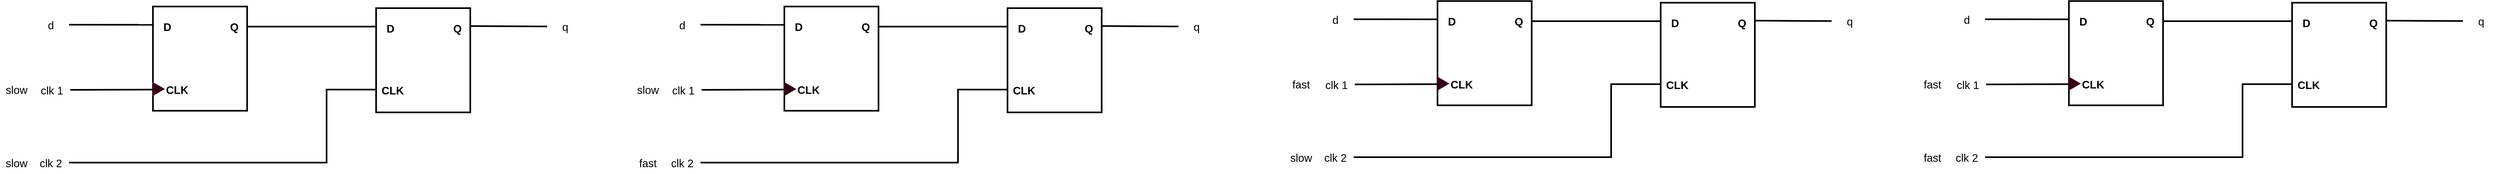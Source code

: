 <mxfile version="28.1.2">
  <diagram name="Page-1" id="pZ4C0FNI7BuHij9BLQkB">
    <mxGraphModel dx="1026" dy="610" grid="0" gridSize="10" guides="1" tooltips="1" connect="1" arrows="1" fold="1" page="1" pageScale="1" pageWidth="850" pageHeight="1100" math="0" shadow="0">
      <root>
        <mxCell id="0" />
        <mxCell id="1" parent="0" />
        <mxCell id="7MzC1vMGb-zY3rzy9tlx-23" value="" style="group" parent="1" vertex="1" connectable="0">
          <mxGeometry x="40" y="120" width="1072" height="307.5" as="geometry" />
        </mxCell>
        <mxCell id="7MzC1vMGb-zY3rzy9tlx-2" style="rounded=0;orthogonalLoop=1;jettySize=auto;html=1;exitX=1;exitY=0.5;exitDx=0;exitDy=0;endArrow=none;endFill=0;strokeWidth=3;entryX=0;entryY=0.5;entryDx=0;entryDy=0;" parent="7MzC1vMGb-zY3rzy9tlx-23" source="7MzC1vMGb-zY3rzy9tlx-3" edge="1">
          <mxGeometry relative="1" as="geometry">
            <mxPoint x="280" y="153" as="targetPoint" />
          </mxGeometry>
        </mxCell>
        <mxCell id="7MzC1vMGb-zY3rzy9tlx-3" value="clk 1" style="rounded=0;whiteSpace=wrap;html=1;strokeColor=none;fontSize=20;" parent="7MzC1vMGb-zY3rzy9tlx-23" vertex="1">
          <mxGeometry x="62" y="136" width="67" height="35" as="geometry" />
        </mxCell>
        <mxCell id="7MzC1vMGb-zY3rzy9tlx-4" style="rounded=0;orthogonalLoop=1;jettySize=auto;html=1;exitX=1;exitY=0.5;exitDx=0;exitDy=0;endArrow=none;endFill=0;strokeWidth=3;entryX=0.005;entryY=0.17;entryDx=0;entryDy=0;entryPerimeter=0;" parent="7MzC1vMGb-zY3rzy9tlx-23" source="7MzC1vMGb-zY3rzy9tlx-5" edge="1">
          <mxGeometry relative="1" as="geometry">
            <mxPoint x="292.865" y="33.64" as="targetPoint" />
          </mxGeometry>
        </mxCell>
        <mxCell id="7MzC1vMGb-zY3rzy9tlx-5" value="d" style="rounded=0;whiteSpace=wrap;html=1;strokeColor=none;fontSize=20;" parent="7MzC1vMGb-zY3rzy9tlx-23" vertex="1">
          <mxGeometry x="60" y="16" width="67" height="35" as="geometry" />
        </mxCell>
        <mxCell id="7MzC1vMGb-zY3rzy9tlx-6" style="rounded=0;orthogonalLoop=1;jettySize=auto;html=1;endArrow=none;endFill=0;strokeWidth=3;" parent="7MzC1vMGb-zY3rzy9tlx-23" edge="1">
          <mxGeometry relative="1" as="geometry">
            <mxPoint x="455" y="37" as="sourcePoint" />
            <mxPoint x="692" y="37" as="targetPoint" />
          </mxGeometry>
        </mxCell>
        <mxCell id="7MzC1vMGb-zY3rzy9tlx-7" value="" style="rounded=0;orthogonalLoop=1;jettySize=auto;html=1;strokeWidth=3;endArrow=none;endFill=0;" parent="7MzC1vMGb-zY3rzy9tlx-23" source="7MzC1vMGb-zY3rzy9tlx-8" edge="1">
          <mxGeometry relative="1" as="geometry">
            <mxPoint x="864" y="36" as="targetPoint" />
          </mxGeometry>
        </mxCell>
        <mxCell id="7MzC1vMGb-zY3rzy9tlx-8" value="q" style="rounded=0;whiteSpace=wrap;html=1;strokeColor=none;fontSize=20;" parent="7MzC1vMGb-zY3rzy9tlx-23" vertex="1">
          <mxGeometry x="1005" y="19.5" width="67" height="35" as="geometry" />
        </mxCell>
        <mxCell id="7MzC1vMGb-zY3rzy9tlx-9" value="" style="rounded=0;whiteSpace=wrap;html=1;strokeWidth=3;fontSize=20;container=0;fontStyle=1" parent="7MzC1vMGb-zY3rzy9tlx-23" vertex="1">
          <mxGeometry x="281" width="173" height="192" as="geometry" />
        </mxCell>
        <mxCell id="7MzC1vMGb-zY3rzy9tlx-10" value="D" style="text;html=1;align=center;verticalAlign=middle;resizable=0;points=[];autosize=1;strokeColor=none;fillColor=none;strokeWidth=3;fontSize=20;container=0;fontStyle=1" parent="7MzC1vMGb-zY3rzy9tlx-23" vertex="1">
          <mxGeometry x="290" y="18" width="33" height="37" as="geometry" />
        </mxCell>
        <mxCell id="7MzC1vMGb-zY3rzy9tlx-11" value="CLK" style="text;html=1;align=center;verticalAlign=middle;resizable=0;points=[];autosize=1;strokeColor=none;fillColor=none;strokeWidth=3;fontSize=20;container=0;fontStyle=1" parent="7MzC1vMGb-zY3rzy9tlx-23" vertex="1">
          <mxGeometry x="296" y="134" width="58" height="37" as="geometry" />
        </mxCell>
        <mxCell id="7MzC1vMGb-zY3rzy9tlx-12" value="Q" style="text;html=1;align=center;verticalAlign=middle;resizable=0;points=[];autosize=1;strokeColor=none;fillColor=none;strokeWidth=3;fontSize=20;container=0;fontStyle=1" parent="7MzC1vMGb-zY3rzy9tlx-23" vertex="1">
          <mxGeometry x="412" y="18" width="35" height="37" as="geometry" />
        </mxCell>
        <mxCell id="7MzC1vMGb-zY3rzy9tlx-13" value="" style="triangle;whiteSpace=wrap;html=1;strokeWidth=3;fillColor=#33001A;strokeColor=#33001A;fontColor=#ffffff;" parent="7MzC1vMGb-zY3rzy9tlx-23" vertex="1">
          <mxGeometry x="281" y="141" width="19" height="22" as="geometry" />
        </mxCell>
        <mxCell id="7MzC1vMGb-zY3rzy9tlx-14" value="" style="rounded=0;whiteSpace=wrap;html=1;strokeWidth=3;fontSize=20;container=0;fontStyle=1" parent="7MzC1vMGb-zY3rzy9tlx-23" vertex="1">
          <mxGeometry x="691" y="3" width="173" height="192" as="geometry" />
        </mxCell>
        <mxCell id="7MzC1vMGb-zY3rzy9tlx-15" value="D" style="text;html=1;align=center;verticalAlign=middle;resizable=0;points=[];autosize=1;strokeColor=none;fillColor=none;strokeWidth=3;fontSize=20;container=0;fontStyle=1" parent="7MzC1vMGb-zY3rzy9tlx-23" vertex="1">
          <mxGeometry x="700" y="21" width="33" height="37" as="geometry" />
        </mxCell>
        <mxCell id="7MzC1vMGb-zY3rzy9tlx-16" value="CLK" style="text;html=1;align=center;verticalAlign=middle;resizable=0;points=[];autosize=1;strokeColor=none;fillColor=none;strokeWidth=3;fontSize=20;container=0;fontStyle=1" parent="7MzC1vMGb-zY3rzy9tlx-23" vertex="1">
          <mxGeometry x="692" y="135" width="58" height="37" as="geometry" />
        </mxCell>
        <mxCell id="7MzC1vMGb-zY3rzy9tlx-17" value="Q" style="text;html=1;align=center;verticalAlign=middle;resizable=0;points=[];autosize=1;strokeColor=none;fillColor=none;strokeWidth=3;fontSize=20;container=0;fontStyle=1" parent="7MzC1vMGb-zY3rzy9tlx-23" vertex="1">
          <mxGeometry x="822" y="21" width="35" height="37" as="geometry" />
        </mxCell>
        <mxCell id="7MzC1vMGb-zY3rzy9tlx-20" style="edgeStyle=orthogonalEdgeStyle;rounded=0;orthogonalLoop=1;jettySize=auto;html=1;entryX=0;entryY=0.5;entryDx=0;entryDy=0;strokeWidth=3;endArrow=none;endFill=0;" parent="7MzC1vMGb-zY3rzy9tlx-23" source="7MzC1vMGb-zY3rzy9tlx-19" edge="1">
          <mxGeometry relative="1" as="geometry">
            <Array as="points">
              <mxPoint x="600" y="288" />
              <mxPoint x="600" y="153" />
            </Array>
            <mxPoint x="691" y="153" as="targetPoint" />
          </mxGeometry>
        </mxCell>
        <mxCell id="7MzC1vMGb-zY3rzy9tlx-19" value="clk 2" style="rounded=0;whiteSpace=wrap;html=1;strokeColor=none;fontSize=20;" parent="7MzC1vMGb-zY3rzy9tlx-23" vertex="1">
          <mxGeometry x="60" y="270" width="67" height="35" as="geometry" />
        </mxCell>
        <mxCell id="7MzC1vMGb-zY3rzy9tlx-21" value="&lt;font style=&quot;font-size: 20px;&quot;&gt;slow&lt;/font&gt;" style="text;html=1;align=center;verticalAlign=middle;resizable=0;points=[];autosize=1;strokeColor=none;fillColor=none;" parent="7MzC1vMGb-zY3rzy9tlx-23" vertex="1">
          <mxGeometry y="133" width="60" height="40" as="geometry" />
        </mxCell>
        <mxCell id="7MzC1vMGb-zY3rzy9tlx-22" value="&lt;font style=&quot;font-size: 20px;&quot;&gt;slow&lt;/font&gt;" style="text;html=1;align=center;verticalAlign=middle;resizable=0;points=[];autosize=1;strokeColor=none;fillColor=none;" parent="7MzC1vMGb-zY3rzy9tlx-23" vertex="1">
          <mxGeometry y="267.5" width="60" height="40" as="geometry" />
        </mxCell>
        <mxCell id="7MzC1vMGb-zY3rzy9tlx-24" value="" style="group" parent="1" vertex="1" connectable="0">
          <mxGeometry x="1200" y="120" width="1072" height="307.5" as="geometry" />
        </mxCell>
        <mxCell id="7MzC1vMGb-zY3rzy9tlx-25" style="rounded=0;orthogonalLoop=1;jettySize=auto;html=1;exitX=1;exitY=0.5;exitDx=0;exitDy=0;endArrow=none;endFill=0;strokeWidth=3;entryX=0;entryY=0.5;entryDx=0;entryDy=0;" parent="7MzC1vMGb-zY3rzy9tlx-24" source="7MzC1vMGb-zY3rzy9tlx-26" edge="1">
          <mxGeometry relative="1" as="geometry">
            <mxPoint x="280" y="153" as="targetPoint" />
          </mxGeometry>
        </mxCell>
        <mxCell id="7MzC1vMGb-zY3rzy9tlx-26" value="clk 1" style="rounded=0;whiteSpace=wrap;html=1;strokeColor=none;fontSize=20;" parent="7MzC1vMGb-zY3rzy9tlx-24" vertex="1">
          <mxGeometry x="62" y="136" width="67" height="35" as="geometry" />
        </mxCell>
        <mxCell id="7MzC1vMGb-zY3rzy9tlx-27" style="rounded=0;orthogonalLoop=1;jettySize=auto;html=1;exitX=1;exitY=0.5;exitDx=0;exitDy=0;endArrow=none;endFill=0;strokeWidth=3;entryX=0.005;entryY=0.17;entryDx=0;entryDy=0;entryPerimeter=0;" parent="7MzC1vMGb-zY3rzy9tlx-24" source="7MzC1vMGb-zY3rzy9tlx-28" edge="1">
          <mxGeometry relative="1" as="geometry">
            <mxPoint x="292.865" y="33.64" as="targetPoint" />
          </mxGeometry>
        </mxCell>
        <mxCell id="7MzC1vMGb-zY3rzy9tlx-28" value="d" style="rounded=0;whiteSpace=wrap;html=1;strokeColor=none;fontSize=20;" parent="7MzC1vMGb-zY3rzy9tlx-24" vertex="1">
          <mxGeometry x="60" y="16" width="67" height="35" as="geometry" />
        </mxCell>
        <mxCell id="7MzC1vMGb-zY3rzy9tlx-29" style="rounded=0;orthogonalLoop=1;jettySize=auto;html=1;endArrow=none;endFill=0;strokeWidth=3;" parent="7MzC1vMGb-zY3rzy9tlx-24" edge="1">
          <mxGeometry relative="1" as="geometry">
            <mxPoint x="455" y="37" as="sourcePoint" />
            <mxPoint x="692" y="37" as="targetPoint" />
          </mxGeometry>
        </mxCell>
        <mxCell id="7MzC1vMGb-zY3rzy9tlx-30" value="" style="rounded=0;orthogonalLoop=1;jettySize=auto;html=1;strokeWidth=3;endArrow=none;endFill=0;" parent="7MzC1vMGb-zY3rzy9tlx-24" source="7MzC1vMGb-zY3rzy9tlx-31" edge="1">
          <mxGeometry relative="1" as="geometry">
            <mxPoint x="864" y="36" as="targetPoint" />
          </mxGeometry>
        </mxCell>
        <mxCell id="7MzC1vMGb-zY3rzy9tlx-31" value="q" style="rounded=0;whiteSpace=wrap;html=1;strokeColor=none;fontSize=20;" parent="7MzC1vMGb-zY3rzy9tlx-24" vertex="1">
          <mxGeometry x="1005" y="19.5" width="67" height="35" as="geometry" />
        </mxCell>
        <mxCell id="7MzC1vMGb-zY3rzy9tlx-32" value="" style="rounded=0;whiteSpace=wrap;html=1;strokeWidth=3;fontSize=20;container=0;fontStyle=1" parent="7MzC1vMGb-zY3rzy9tlx-24" vertex="1">
          <mxGeometry x="281" width="173" height="192" as="geometry" />
        </mxCell>
        <mxCell id="7MzC1vMGb-zY3rzy9tlx-33" value="D" style="text;html=1;align=center;verticalAlign=middle;resizable=0;points=[];autosize=1;strokeColor=none;fillColor=none;strokeWidth=3;fontSize=20;container=0;fontStyle=1" parent="7MzC1vMGb-zY3rzy9tlx-24" vertex="1">
          <mxGeometry x="290" y="18" width="33" height="37" as="geometry" />
        </mxCell>
        <mxCell id="7MzC1vMGb-zY3rzy9tlx-34" value="CLK" style="text;html=1;align=center;verticalAlign=middle;resizable=0;points=[];autosize=1;strokeColor=none;fillColor=none;strokeWidth=3;fontSize=20;container=0;fontStyle=1" parent="7MzC1vMGb-zY3rzy9tlx-24" vertex="1">
          <mxGeometry x="296" y="134" width="58" height="37" as="geometry" />
        </mxCell>
        <mxCell id="7MzC1vMGb-zY3rzy9tlx-35" value="Q" style="text;html=1;align=center;verticalAlign=middle;resizable=0;points=[];autosize=1;strokeColor=none;fillColor=none;strokeWidth=3;fontSize=20;container=0;fontStyle=1" parent="7MzC1vMGb-zY3rzy9tlx-24" vertex="1">
          <mxGeometry x="412" y="18" width="35" height="37" as="geometry" />
        </mxCell>
        <mxCell id="7MzC1vMGb-zY3rzy9tlx-36" value="" style="triangle;whiteSpace=wrap;html=1;strokeWidth=3;fillColor=#33001A;strokeColor=#33001A;fontColor=#ffffff;" parent="7MzC1vMGb-zY3rzy9tlx-24" vertex="1">
          <mxGeometry x="281" y="141" width="19" height="22" as="geometry" />
        </mxCell>
        <mxCell id="7MzC1vMGb-zY3rzy9tlx-37" value="" style="rounded=0;whiteSpace=wrap;html=1;strokeWidth=3;fontSize=20;container=0;fontStyle=1" parent="7MzC1vMGb-zY3rzy9tlx-24" vertex="1">
          <mxGeometry x="691" y="3" width="173" height="192" as="geometry" />
        </mxCell>
        <mxCell id="7MzC1vMGb-zY3rzy9tlx-38" value="D" style="text;html=1;align=center;verticalAlign=middle;resizable=0;points=[];autosize=1;strokeColor=none;fillColor=none;strokeWidth=3;fontSize=20;container=0;fontStyle=1" parent="7MzC1vMGb-zY3rzy9tlx-24" vertex="1">
          <mxGeometry x="700" y="21" width="33" height="37" as="geometry" />
        </mxCell>
        <mxCell id="7MzC1vMGb-zY3rzy9tlx-39" value="CLK" style="text;html=1;align=center;verticalAlign=middle;resizable=0;points=[];autosize=1;strokeColor=none;fillColor=none;strokeWidth=3;fontSize=20;container=0;fontStyle=1" parent="7MzC1vMGb-zY3rzy9tlx-24" vertex="1">
          <mxGeometry x="692" y="135" width="58" height="37" as="geometry" />
        </mxCell>
        <mxCell id="7MzC1vMGb-zY3rzy9tlx-40" value="Q" style="text;html=1;align=center;verticalAlign=middle;resizable=0;points=[];autosize=1;strokeColor=none;fillColor=none;strokeWidth=3;fontSize=20;container=0;fontStyle=1" parent="7MzC1vMGb-zY3rzy9tlx-24" vertex="1">
          <mxGeometry x="822" y="21" width="35" height="37" as="geometry" />
        </mxCell>
        <mxCell id="7MzC1vMGb-zY3rzy9tlx-42" style="edgeStyle=orthogonalEdgeStyle;rounded=0;orthogonalLoop=1;jettySize=auto;html=1;entryX=0;entryY=0.5;entryDx=0;entryDy=0;strokeWidth=3;endArrow=none;endFill=0;" parent="7MzC1vMGb-zY3rzy9tlx-24" source="7MzC1vMGb-zY3rzy9tlx-43" edge="1">
          <mxGeometry relative="1" as="geometry">
            <Array as="points">
              <mxPoint x="600" y="288" />
              <mxPoint x="600" y="153" />
            </Array>
            <mxPoint x="691.0" y="153.0" as="targetPoint" />
          </mxGeometry>
        </mxCell>
        <mxCell id="7MzC1vMGb-zY3rzy9tlx-43" value="clk 2" style="rounded=0;whiteSpace=wrap;html=1;strokeColor=none;fontSize=20;" parent="7MzC1vMGb-zY3rzy9tlx-24" vertex="1">
          <mxGeometry x="60" y="270" width="67" height="35" as="geometry" />
        </mxCell>
        <mxCell id="7MzC1vMGb-zY3rzy9tlx-44" value="&lt;font style=&quot;font-size: 20px;&quot;&gt;slow&lt;/font&gt;" style="text;html=1;align=center;verticalAlign=middle;resizable=0;points=[];autosize=1;strokeColor=none;fillColor=none;" parent="7MzC1vMGb-zY3rzy9tlx-24" vertex="1">
          <mxGeometry y="133" width="60" height="40" as="geometry" />
        </mxCell>
        <mxCell id="7MzC1vMGb-zY3rzy9tlx-45" value="&lt;font style=&quot;font-size: 20px;&quot;&gt;fast&lt;/font&gt;" style="text;html=1;align=center;verticalAlign=middle;resizable=0;points=[];autosize=1;strokeColor=none;fillColor=none;" parent="7MzC1vMGb-zY3rzy9tlx-24" vertex="1">
          <mxGeometry y="267.5" width="60" height="40" as="geometry" />
        </mxCell>
        <mxCell id="7MzC1vMGb-zY3rzy9tlx-46" value="" style="group" parent="1" vertex="1" connectable="0">
          <mxGeometry x="2400" y="110" width="1072" height="307.5" as="geometry" />
        </mxCell>
        <mxCell id="7MzC1vMGb-zY3rzy9tlx-47" style="rounded=0;orthogonalLoop=1;jettySize=auto;html=1;exitX=1;exitY=0.5;exitDx=0;exitDy=0;endArrow=none;endFill=0;strokeWidth=3;entryX=0;entryY=0.5;entryDx=0;entryDy=0;" parent="7MzC1vMGb-zY3rzy9tlx-46" source="7MzC1vMGb-zY3rzy9tlx-48" edge="1">
          <mxGeometry relative="1" as="geometry">
            <mxPoint x="280" y="153" as="targetPoint" />
          </mxGeometry>
        </mxCell>
        <mxCell id="7MzC1vMGb-zY3rzy9tlx-48" value="clk 1" style="rounded=0;whiteSpace=wrap;html=1;strokeColor=none;fontSize=20;" parent="7MzC1vMGb-zY3rzy9tlx-46" vertex="1">
          <mxGeometry x="62" y="136" width="67" height="35" as="geometry" />
        </mxCell>
        <mxCell id="7MzC1vMGb-zY3rzy9tlx-49" style="rounded=0;orthogonalLoop=1;jettySize=auto;html=1;exitX=1;exitY=0.5;exitDx=0;exitDy=0;endArrow=none;endFill=0;strokeWidth=3;entryX=0.005;entryY=0.17;entryDx=0;entryDy=0;entryPerimeter=0;" parent="7MzC1vMGb-zY3rzy9tlx-46" source="7MzC1vMGb-zY3rzy9tlx-50" edge="1">
          <mxGeometry relative="1" as="geometry">
            <mxPoint x="292.865" y="33.64" as="targetPoint" />
          </mxGeometry>
        </mxCell>
        <mxCell id="7MzC1vMGb-zY3rzy9tlx-50" value="d" style="rounded=0;whiteSpace=wrap;html=1;strokeColor=none;fontSize=20;" parent="7MzC1vMGb-zY3rzy9tlx-46" vertex="1">
          <mxGeometry x="60" y="16" width="67" height="35" as="geometry" />
        </mxCell>
        <mxCell id="7MzC1vMGb-zY3rzy9tlx-51" style="rounded=0;orthogonalLoop=1;jettySize=auto;html=1;endArrow=none;endFill=0;strokeWidth=3;" parent="7MzC1vMGb-zY3rzy9tlx-46" edge="1">
          <mxGeometry relative="1" as="geometry">
            <mxPoint x="455" y="37" as="sourcePoint" />
            <mxPoint x="692" y="37" as="targetPoint" />
          </mxGeometry>
        </mxCell>
        <mxCell id="7MzC1vMGb-zY3rzy9tlx-52" value="" style="rounded=0;orthogonalLoop=1;jettySize=auto;html=1;strokeWidth=3;endArrow=none;endFill=0;" parent="7MzC1vMGb-zY3rzy9tlx-46" source="7MzC1vMGb-zY3rzy9tlx-53" edge="1">
          <mxGeometry relative="1" as="geometry">
            <mxPoint x="864" y="36" as="targetPoint" />
          </mxGeometry>
        </mxCell>
        <mxCell id="7MzC1vMGb-zY3rzy9tlx-53" value="q" style="rounded=0;whiteSpace=wrap;html=1;strokeColor=none;fontSize=20;" parent="7MzC1vMGb-zY3rzy9tlx-46" vertex="1">
          <mxGeometry x="1005" y="19.5" width="67" height="35" as="geometry" />
        </mxCell>
        <mxCell id="7MzC1vMGb-zY3rzy9tlx-54" value="" style="rounded=0;whiteSpace=wrap;html=1;strokeWidth=3;fontSize=20;container=0;fontStyle=1" parent="7MzC1vMGb-zY3rzy9tlx-46" vertex="1">
          <mxGeometry x="281" width="173" height="192" as="geometry" />
        </mxCell>
        <mxCell id="7MzC1vMGb-zY3rzy9tlx-55" value="D" style="text;html=1;align=center;verticalAlign=middle;resizable=0;points=[];autosize=1;strokeColor=none;fillColor=none;strokeWidth=3;fontSize=20;container=0;fontStyle=1" parent="7MzC1vMGb-zY3rzy9tlx-46" vertex="1">
          <mxGeometry x="290" y="18" width="33" height="37" as="geometry" />
        </mxCell>
        <mxCell id="7MzC1vMGb-zY3rzy9tlx-56" value="CLK" style="text;html=1;align=center;verticalAlign=middle;resizable=0;points=[];autosize=1;strokeColor=none;fillColor=none;strokeWidth=3;fontSize=20;container=0;fontStyle=1" parent="7MzC1vMGb-zY3rzy9tlx-46" vertex="1">
          <mxGeometry x="296" y="134" width="58" height="37" as="geometry" />
        </mxCell>
        <mxCell id="7MzC1vMGb-zY3rzy9tlx-57" value="Q" style="text;html=1;align=center;verticalAlign=middle;resizable=0;points=[];autosize=1;strokeColor=none;fillColor=none;strokeWidth=3;fontSize=20;container=0;fontStyle=1" parent="7MzC1vMGb-zY3rzy9tlx-46" vertex="1">
          <mxGeometry x="412" y="18" width="35" height="37" as="geometry" />
        </mxCell>
        <mxCell id="7MzC1vMGb-zY3rzy9tlx-58" value="" style="triangle;whiteSpace=wrap;html=1;strokeWidth=3;fillColor=#33001A;strokeColor=#33001A;fontColor=#ffffff;" parent="7MzC1vMGb-zY3rzy9tlx-46" vertex="1">
          <mxGeometry x="281" y="141" width="19" height="22" as="geometry" />
        </mxCell>
        <mxCell id="7MzC1vMGb-zY3rzy9tlx-59" value="" style="rounded=0;whiteSpace=wrap;html=1;strokeWidth=3;fontSize=20;container=0;fontStyle=1" parent="7MzC1vMGb-zY3rzy9tlx-46" vertex="1">
          <mxGeometry x="691" y="3" width="173" height="192" as="geometry" />
        </mxCell>
        <mxCell id="7MzC1vMGb-zY3rzy9tlx-60" value="D" style="text;html=1;align=center;verticalAlign=middle;resizable=0;points=[];autosize=1;strokeColor=none;fillColor=none;strokeWidth=3;fontSize=20;container=0;fontStyle=1" parent="7MzC1vMGb-zY3rzy9tlx-46" vertex="1">
          <mxGeometry x="700" y="21" width="33" height="37" as="geometry" />
        </mxCell>
        <mxCell id="7MzC1vMGb-zY3rzy9tlx-61" value="CLK" style="text;html=1;align=center;verticalAlign=middle;resizable=0;points=[];autosize=1;strokeColor=none;fillColor=none;strokeWidth=3;fontSize=20;container=0;fontStyle=1" parent="7MzC1vMGb-zY3rzy9tlx-46" vertex="1">
          <mxGeometry x="692" y="135" width="58" height="37" as="geometry" />
        </mxCell>
        <mxCell id="7MzC1vMGb-zY3rzy9tlx-62" value="Q" style="text;html=1;align=center;verticalAlign=middle;resizable=0;points=[];autosize=1;strokeColor=none;fillColor=none;strokeWidth=3;fontSize=20;container=0;fontStyle=1" parent="7MzC1vMGb-zY3rzy9tlx-46" vertex="1">
          <mxGeometry x="822" y="21" width="35" height="37" as="geometry" />
        </mxCell>
        <mxCell id="7MzC1vMGb-zY3rzy9tlx-64" style="edgeStyle=orthogonalEdgeStyle;rounded=0;orthogonalLoop=1;jettySize=auto;html=1;entryX=0;entryY=0.5;entryDx=0;entryDy=0;strokeWidth=3;endArrow=none;endFill=0;" parent="7MzC1vMGb-zY3rzy9tlx-46" source="7MzC1vMGb-zY3rzy9tlx-65" edge="1">
          <mxGeometry relative="1" as="geometry">
            <Array as="points">
              <mxPoint x="600" y="288" />
              <mxPoint x="600" y="153" />
            </Array>
            <mxPoint x="691" y="153.0" as="targetPoint" />
          </mxGeometry>
        </mxCell>
        <mxCell id="7MzC1vMGb-zY3rzy9tlx-65" value="clk 2" style="rounded=0;whiteSpace=wrap;html=1;strokeColor=none;fontSize=20;" parent="7MzC1vMGb-zY3rzy9tlx-46" vertex="1">
          <mxGeometry x="60" y="270" width="67" height="35" as="geometry" />
        </mxCell>
        <mxCell id="7MzC1vMGb-zY3rzy9tlx-66" value="&lt;font style=&quot;font-size: 20px;&quot;&gt;fast&lt;/font&gt;" style="text;html=1;align=center;verticalAlign=middle;resizable=0;points=[];autosize=1;strokeColor=none;fillColor=none;" parent="7MzC1vMGb-zY3rzy9tlx-46" vertex="1">
          <mxGeometry y="133" width="60" height="40" as="geometry" />
        </mxCell>
        <mxCell id="7MzC1vMGb-zY3rzy9tlx-67" value="&lt;font style=&quot;font-size: 20px;&quot;&gt;slow&lt;/font&gt;" style="text;html=1;align=center;verticalAlign=middle;resizable=0;points=[];autosize=1;strokeColor=none;fillColor=none;" parent="7MzC1vMGb-zY3rzy9tlx-46" vertex="1">
          <mxGeometry y="267.5" width="60" height="40" as="geometry" />
        </mxCell>
        <mxCell id="7MzC1vMGb-zY3rzy9tlx-68" value="" style="group" parent="1" vertex="1" connectable="0">
          <mxGeometry x="3560" y="110" width="1072" height="307.5" as="geometry" />
        </mxCell>
        <mxCell id="7MzC1vMGb-zY3rzy9tlx-69" style="rounded=0;orthogonalLoop=1;jettySize=auto;html=1;exitX=1;exitY=0.5;exitDx=0;exitDy=0;endArrow=none;endFill=0;strokeWidth=3;entryX=0;entryY=0.5;entryDx=0;entryDy=0;" parent="7MzC1vMGb-zY3rzy9tlx-68" source="7MzC1vMGb-zY3rzy9tlx-70" edge="1">
          <mxGeometry relative="1" as="geometry">
            <mxPoint x="280" y="153" as="targetPoint" />
          </mxGeometry>
        </mxCell>
        <mxCell id="7MzC1vMGb-zY3rzy9tlx-70" value="clk 1" style="rounded=0;whiteSpace=wrap;html=1;strokeColor=none;fontSize=20;" parent="7MzC1vMGb-zY3rzy9tlx-68" vertex="1">
          <mxGeometry x="62" y="136" width="67" height="35" as="geometry" />
        </mxCell>
        <mxCell id="7MzC1vMGb-zY3rzy9tlx-71" style="rounded=0;orthogonalLoop=1;jettySize=auto;html=1;exitX=1;exitY=0.5;exitDx=0;exitDy=0;endArrow=none;endFill=0;strokeWidth=3;entryX=0.005;entryY=0.17;entryDx=0;entryDy=0;entryPerimeter=0;" parent="7MzC1vMGb-zY3rzy9tlx-68" source="7MzC1vMGb-zY3rzy9tlx-72" edge="1">
          <mxGeometry relative="1" as="geometry">
            <mxPoint x="292.865" y="33.64" as="targetPoint" />
          </mxGeometry>
        </mxCell>
        <mxCell id="7MzC1vMGb-zY3rzy9tlx-72" value="d" style="rounded=0;whiteSpace=wrap;html=1;strokeColor=none;fontSize=20;" parent="7MzC1vMGb-zY3rzy9tlx-68" vertex="1">
          <mxGeometry x="60" y="16" width="67" height="35" as="geometry" />
        </mxCell>
        <mxCell id="7MzC1vMGb-zY3rzy9tlx-73" style="rounded=0;orthogonalLoop=1;jettySize=auto;html=1;endArrow=none;endFill=0;strokeWidth=3;" parent="7MzC1vMGb-zY3rzy9tlx-68" edge="1">
          <mxGeometry relative="1" as="geometry">
            <mxPoint x="455" y="37" as="sourcePoint" />
            <mxPoint x="692" y="37" as="targetPoint" />
          </mxGeometry>
        </mxCell>
        <mxCell id="7MzC1vMGb-zY3rzy9tlx-74" value="" style="rounded=0;orthogonalLoop=1;jettySize=auto;html=1;strokeWidth=3;endArrow=none;endFill=0;" parent="7MzC1vMGb-zY3rzy9tlx-68" source="7MzC1vMGb-zY3rzy9tlx-75" edge="1">
          <mxGeometry relative="1" as="geometry">
            <mxPoint x="864" y="36" as="targetPoint" />
          </mxGeometry>
        </mxCell>
        <mxCell id="7MzC1vMGb-zY3rzy9tlx-75" value="q" style="rounded=0;whiteSpace=wrap;html=1;strokeColor=none;fontSize=20;" parent="7MzC1vMGb-zY3rzy9tlx-68" vertex="1">
          <mxGeometry x="1005" y="19.5" width="67" height="35" as="geometry" />
        </mxCell>
        <mxCell id="7MzC1vMGb-zY3rzy9tlx-76" value="" style="rounded=0;whiteSpace=wrap;html=1;strokeWidth=3;fontSize=20;container=0;fontStyle=1" parent="7MzC1vMGb-zY3rzy9tlx-68" vertex="1">
          <mxGeometry x="281" width="173" height="192" as="geometry" />
        </mxCell>
        <mxCell id="7MzC1vMGb-zY3rzy9tlx-77" value="D" style="text;html=1;align=center;verticalAlign=middle;resizable=0;points=[];autosize=1;strokeColor=none;fillColor=none;strokeWidth=3;fontSize=20;container=0;fontStyle=1" parent="7MzC1vMGb-zY3rzy9tlx-68" vertex="1">
          <mxGeometry x="290" y="18" width="33" height="37" as="geometry" />
        </mxCell>
        <mxCell id="7MzC1vMGb-zY3rzy9tlx-78" value="CLK" style="text;html=1;align=center;verticalAlign=middle;resizable=0;points=[];autosize=1;strokeColor=none;fillColor=none;strokeWidth=3;fontSize=20;container=0;fontStyle=1" parent="7MzC1vMGb-zY3rzy9tlx-68" vertex="1">
          <mxGeometry x="296" y="134" width="58" height="37" as="geometry" />
        </mxCell>
        <mxCell id="7MzC1vMGb-zY3rzy9tlx-79" value="Q" style="text;html=1;align=center;verticalAlign=middle;resizable=0;points=[];autosize=1;strokeColor=none;fillColor=none;strokeWidth=3;fontSize=20;container=0;fontStyle=1" parent="7MzC1vMGb-zY3rzy9tlx-68" vertex="1">
          <mxGeometry x="412" y="18" width="35" height="37" as="geometry" />
        </mxCell>
        <mxCell id="7MzC1vMGb-zY3rzy9tlx-80" value="" style="triangle;whiteSpace=wrap;html=1;strokeWidth=3;fillColor=#33001A;strokeColor=#33001A;fontColor=#ffffff;" parent="7MzC1vMGb-zY3rzy9tlx-68" vertex="1">
          <mxGeometry x="281" y="141" width="19" height="22" as="geometry" />
        </mxCell>
        <mxCell id="7MzC1vMGb-zY3rzy9tlx-81" value="" style="rounded=0;whiteSpace=wrap;html=1;strokeWidth=3;fontSize=20;container=0;fontStyle=1" parent="7MzC1vMGb-zY3rzy9tlx-68" vertex="1">
          <mxGeometry x="691" y="3" width="173" height="192" as="geometry" />
        </mxCell>
        <mxCell id="7MzC1vMGb-zY3rzy9tlx-82" value="D" style="text;html=1;align=center;verticalAlign=middle;resizable=0;points=[];autosize=1;strokeColor=none;fillColor=none;strokeWidth=3;fontSize=20;container=0;fontStyle=1" parent="7MzC1vMGb-zY3rzy9tlx-68" vertex="1">
          <mxGeometry x="700" y="21" width="33" height="37" as="geometry" />
        </mxCell>
        <mxCell id="7MzC1vMGb-zY3rzy9tlx-83" value="CLK" style="text;html=1;align=center;verticalAlign=middle;resizable=0;points=[];autosize=1;strokeColor=none;fillColor=none;strokeWidth=3;fontSize=20;container=0;fontStyle=1" parent="7MzC1vMGb-zY3rzy9tlx-68" vertex="1">
          <mxGeometry x="692" y="135" width="58" height="37" as="geometry" />
        </mxCell>
        <mxCell id="7MzC1vMGb-zY3rzy9tlx-84" value="Q" style="text;html=1;align=center;verticalAlign=middle;resizable=0;points=[];autosize=1;strokeColor=none;fillColor=none;strokeWidth=3;fontSize=20;container=0;fontStyle=1" parent="7MzC1vMGb-zY3rzy9tlx-68" vertex="1">
          <mxGeometry x="822" y="21" width="35" height="37" as="geometry" />
        </mxCell>
        <mxCell id="7MzC1vMGb-zY3rzy9tlx-86" style="edgeStyle=orthogonalEdgeStyle;rounded=0;orthogonalLoop=1;jettySize=auto;html=1;entryX=0;entryY=0.5;entryDx=0;entryDy=0;strokeWidth=3;endArrow=none;endFill=0;" parent="7MzC1vMGb-zY3rzy9tlx-68" source="7MzC1vMGb-zY3rzy9tlx-87" edge="1">
          <mxGeometry relative="1" as="geometry">
            <Array as="points">
              <mxPoint x="600" y="288" />
              <mxPoint x="600" y="153" />
            </Array>
            <mxPoint x="691" y="153.0" as="targetPoint" />
          </mxGeometry>
        </mxCell>
        <mxCell id="7MzC1vMGb-zY3rzy9tlx-87" value="clk 2" style="rounded=0;whiteSpace=wrap;html=1;strokeColor=none;fontSize=20;" parent="7MzC1vMGb-zY3rzy9tlx-68" vertex="1">
          <mxGeometry x="60" y="270" width="67" height="35" as="geometry" />
        </mxCell>
        <mxCell id="7MzC1vMGb-zY3rzy9tlx-88" value="&lt;font style=&quot;font-size: 20px;&quot;&gt;fast&lt;/font&gt;" style="text;html=1;align=center;verticalAlign=middle;resizable=0;points=[];autosize=1;strokeColor=none;fillColor=none;" parent="7MzC1vMGb-zY3rzy9tlx-68" vertex="1">
          <mxGeometry y="133" width="60" height="40" as="geometry" />
        </mxCell>
        <mxCell id="7MzC1vMGb-zY3rzy9tlx-89" value="&lt;font style=&quot;font-size: 20px;&quot;&gt;fast&lt;/font&gt;" style="text;html=1;align=center;verticalAlign=middle;resizable=0;points=[];autosize=1;strokeColor=none;fillColor=none;" parent="7MzC1vMGb-zY3rzy9tlx-68" vertex="1">
          <mxGeometry y="267.5" width="60" height="40" as="geometry" />
        </mxCell>
      </root>
    </mxGraphModel>
  </diagram>
</mxfile>
